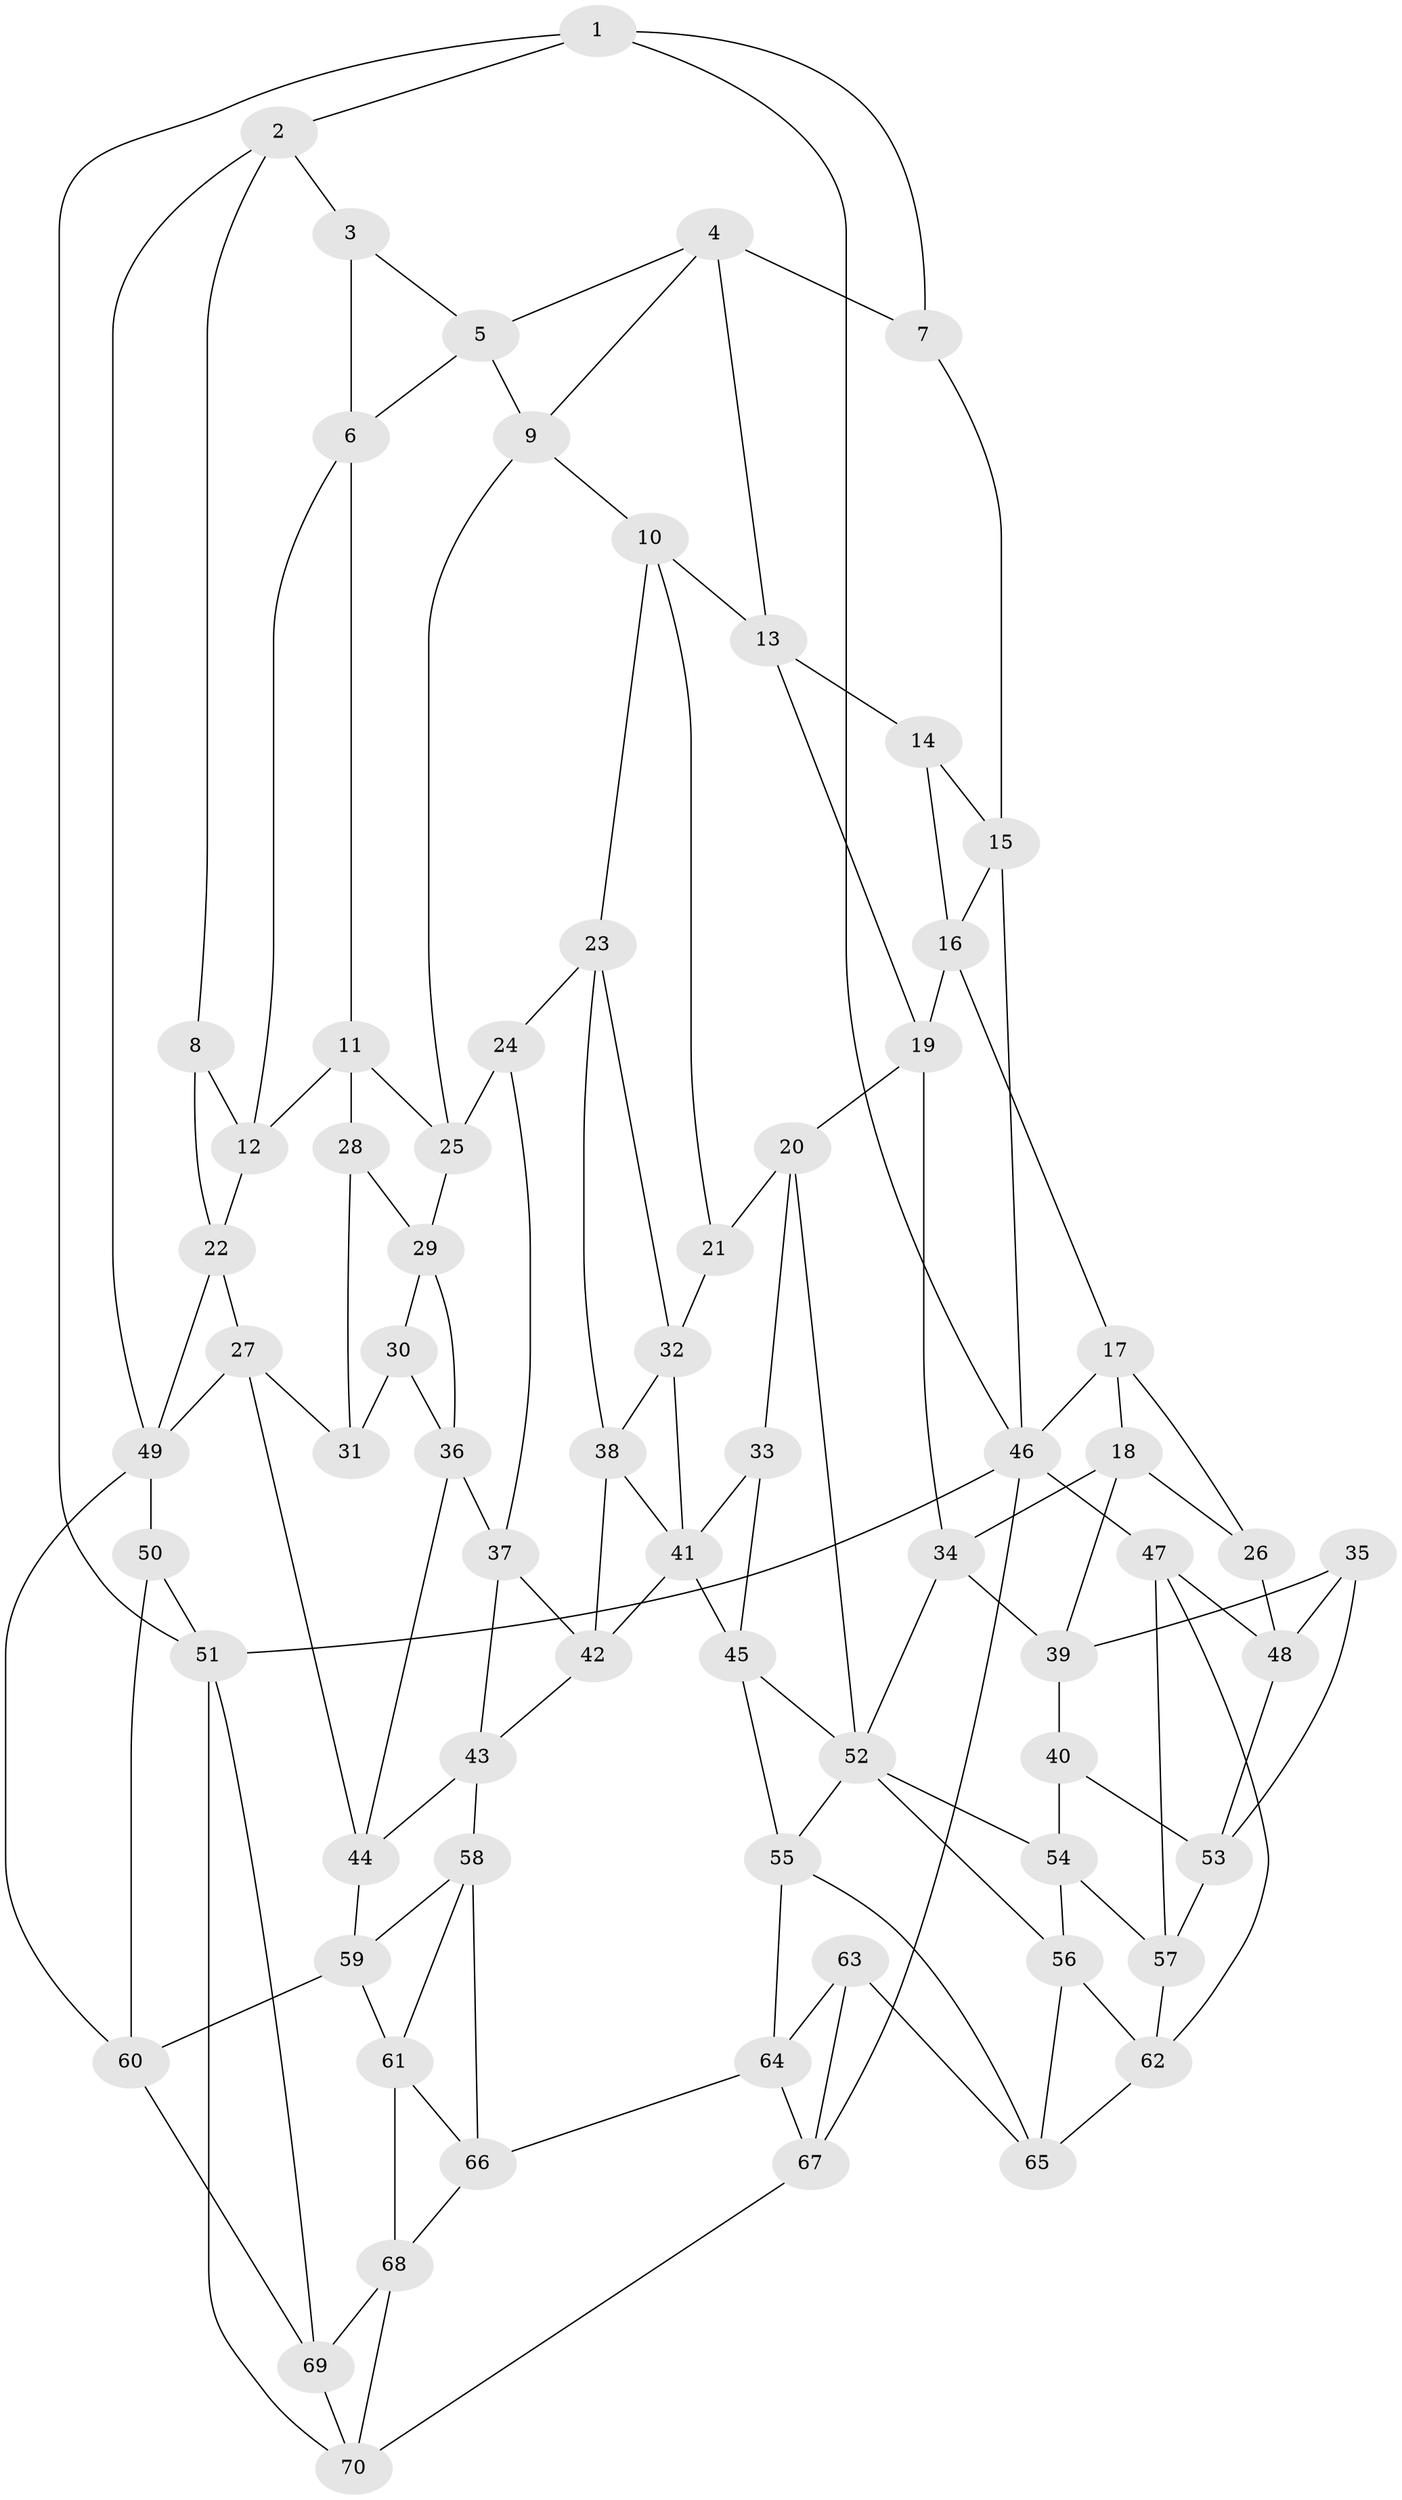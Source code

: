 // original degree distribution, {3: 0.02142857142857143, 6: 0.24285714285714285, 5: 0.4928571428571429, 4: 0.24285714285714285}
// Generated by graph-tools (version 1.1) at 2025/51/03/09/25 03:51:02]
// undirected, 70 vertices, 136 edges
graph export_dot {
graph [start="1"]
  node [color=gray90,style=filled];
  1;
  2;
  3;
  4;
  5;
  6;
  7;
  8;
  9;
  10;
  11;
  12;
  13;
  14;
  15;
  16;
  17;
  18;
  19;
  20;
  21;
  22;
  23;
  24;
  25;
  26;
  27;
  28;
  29;
  30;
  31;
  32;
  33;
  34;
  35;
  36;
  37;
  38;
  39;
  40;
  41;
  42;
  43;
  44;
  45;
  46;
  47;
  48;
  49;
  50;
  51;
  52;
  53;
  54;
  55;
  56;
  57;
  58;
  59;
  60;
  61;
  62;
  63;
  64;
  65;
  66;
  67;
  68;
  69;
  70;
  1 -- 2 [weight=1.0];
  1 -- 7 [weight=1.0];
  1 -- 46 [weight=1.0];
  1 -- 51 [weight=1.0];
  2 -- 3 [weight=1.0];
  2 -- 8 [weight=1.0];
  2 -- 49 [weight=1.0];
  3 -- 5 [weight=1.0];
  3 -- 6 [weight=1.0];
  4 -- 5 [weight=1.0];
  4 -- 7 [weight=1.0];
  4 -- 9 [weight=1.0];
  4 -- 13 [weight=1.0];
  5 -- 6 [weight=1.0];
  5 -- 9 [weight=1.0];
  6 -- 11 [weight=1.0];
  6 -- 12 [weight=1.0];
  7 -- 15 [weight=1.0];
  8 -- 12 [weight=1.0];
  8 -- 22 [weight=1.0];
  9 -- 10 [weight=1.0];
  9 -- 25 [weight=1.0];
  10 -- 13 [weight=1.0];
  10 -- 21 [weight=1.0];
  10 -- 23 [weight=1.0];
  11 -- 12 [weight=1.0];
  11 -- 25 [weight=1.0];
  11 -- 28 [weight=1.0];
  12 -- 22 [weight=1.0];
  13 -- 14 [weight=1.0];
  13 -- 19 [weight=1.0];
  14 -- 15 [weight=1.0];
  14 -- 16 [weight=1.0];
  15 -- 16 [weight=1.0];
  15 -- 46 [weight=1.0];
  16 -- 17 [weight=1.0];
  16 -- 19 [weight=1.0];
  17 -- 18 [weight=1.0];
  17 -- 26 [weight=1.0];
  17 -- 46 [weight=1.0];
  18 -- 26 [weight=1.0];
  18 -- 34 [weight=1.0];
  18 -- 39 [weight=1.0];
  19 -- 20 [weight=1.0];
  19 -- 34 [weight=1.0];
  20 -- 21 [weight=1.0];
  20 -- 33 [weight=1.0];
  20 -- 52 [weight=1.0];
  21 -- 32 [weight=1.0];
  22 -- 27 [weight=1.0];
  22 -- 49 [weight=1.0];
  23 -- 24 [weight=1.0];
  23 -- 32 [weight=1.0];
  23 -- 38 [weight=1.0];
  24 -- 25 [weight=1.0];
  24 -- 37 [weight=1.0];
  25 -- 29 [weight=1.0];
  26 -- 48 [weight=1.0];
  27 -- 31 [weight=1.0];
  27 -- 44 [weight=1.0];
  27 -- 49 [weight=1.0];
  28 -- 29 [weight=1.0];
  28 -- 31 [weight=1.0];
  29 -- 30 [weight=1.0];
  29 -- 36 [weight=1.0];
  30 -- 31 [weight=1.0];
  30 -- 36 [weight=1.0];
  32 -- 38 [weight=1.0];
  32 -- 41 [weight=1.0];
  33 -- 41 [weight=1.0];
  33 -- 45 [weight=1.0];
  34 -- 39 [weight=1.0];
  34 -- 52 [weight=1.0];
  35 -- 39 [weight=1.0];
  35 -- 48 [weight=1.0];
  35 -- 53 [weight=1.0];
  36 -- 37 [weight=1.0];
  36 -- 44 [weight=1.0];
  37 -- 42 [weight=1.0];
  37 -- 43 [weight=1.0];
  38 -- 41 [weight=1.0];
  38 -- 42 [weight=1.0];
  39 -- 40 [weight=1.0];
  40 -- 53 [weight=1.0];
  40 -- 54 [weight=1.0];
  41 -- 42 [weight=1.0];
  41 -- 45 [weight=1.0];
  42 -- 43 [weight=1.0];
  43 -- 44 [weight=1.0];
  43 -- 58 [weight=1.0];
  44 -- 59 [weight=1.0];
  45 -- 52 [weight=1.0];
  45 -- 55 [weight=1.0];
  46 -- 47 [weight=1.0];
  46 -- 51 [weight=1.0];
  46 -- 67 [weight=1.0];
  47 -- 48 [weight=1.0];
  47 -- 57 [weight=1.0];
  47 -- 62 [weight=1.0];
  48 -- 53 [weight=1.0];
  49 -- 50 [weight=1.0];
  49 -- 60 [weight=1.0];
  50 -- 51 [weight=1.0];
  50 -- 60 [weight=1.0];
  51 -- 69 [weight=1.0];
  51 -- 70 [weight=1.0];
  52 -- 54 [weight=1.0];
  52 -- 55 [weight=1.0];
  52 -- 56 [weight=1.0];
  53 -- 57 [weight=1.0];
  54 -- 56 [weight=1.0];
  54 -- 57 [weight=1.0];
  55 -- 64 [weight=1.0];
  55 -- 65 [weight=1.0];
  56 -- 62 [weight=1.0];
  56 -- 65 [weight=1.0];
  57 -- 62 [weight=1.0];
  58 -- 59 [weight=1.0];
  58 -- 61 [weight=1.0];
  58 -- 66 [weight=1.0];
  59 -- 60 [weight=1.0];
  59 -- 61 [weight=1.0];
  60 -- 69 [weight=1.0];
  61 -- 66 [weight=1.0];
  61 -- 68 [weight=1.0];
  62 -- 65 [weight=1.0];
  63 -- 64 [weight=1.0];
  63 -- 65 [weight=1.0];
  63 -- 67 [weight=1.0];
  64 -- 66 [weight=1.0];
  64 -- 67 [weight=1.0];
  66 -- 68 [weight=1.0];
  67 -- 70 [weight=1.0];
  68 -- 69 [weight=1.0];
  68 -- 70 [weight=1.0];
  69 -- 70 [weight=1.0];
}
